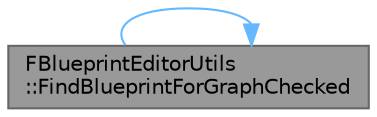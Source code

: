 digraph "FBlueprintEditorUtils::FindBlueprintForGraphChecked"
{
 // INTERACTIVE_SVG=YES
 // LATEX_PDF_SIZE
  bgcolor="transparent";
  edge [fontname=Helvetica,fontsize=10,labelfontname=Helvetica,labelfontsize=10];
  node [fontname=Helvetica,fontsize=10,shape=box,height=0.2,width=0.4];
  rankdir="LR";
  Node1 [id="Node000001",label="FBlueprintEditorUtils\l::FindBlueprintForGraphChecked",height=0.2,width=0.4,color="gray40", fillcolor="grey60", style="filled", fontcolor="black",tooltip="Helper function to get the blueprint that ultimately owns a graph."];
  Node1 -> Node1 [id="edge1_Node000001_Node000001",color="steelblue1",style="solid",tooltip=" "];
}
